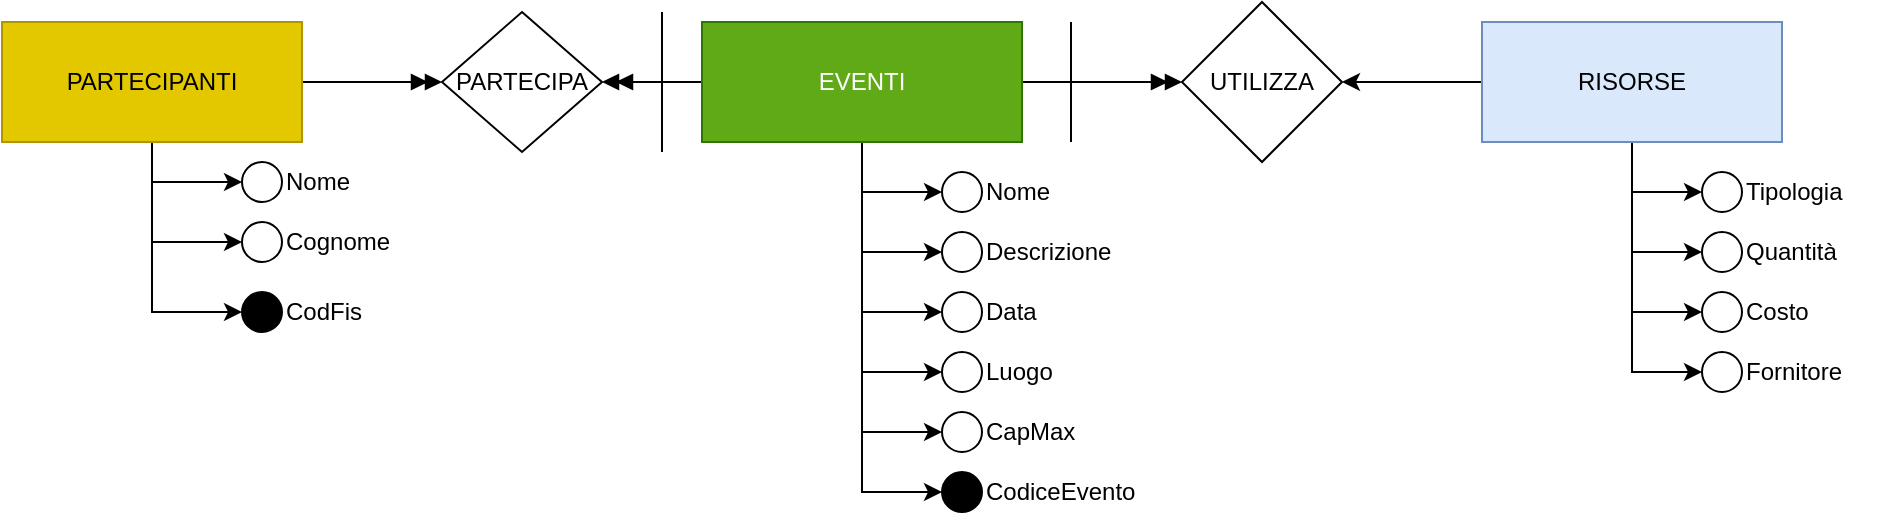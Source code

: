 <mxfile version="23.1.5" type="device">
  <diagram name="Pagina-1" id="Wh0ucBkxRm3K5NCNh3Ew">
    <mxGraphModel dx="864" dy="516" grid="1" gridSize="10" guides="1" tooltips="1" connect="1" arrows="1" fold="1" page="1" pageScale="1" pageWidth="827" pageHeight="1169" math="0" shadow="0">
      <root>
        <mxCell id="0" />
        <mxCell id="1" parent="0" />
        <mxCell id="9gbZTxLX2Z0H48wy4UDL-32" style="edgeStyle=orthogonalEdgeStyle;rounded=0;orthogonalLoop=1;jettySize=auto;html=1;entryX=0;entryY=0.5;entryDx=0;entryDy=0;endArrow=doubleBlock;endFill=1;" parent="1" source="9gbZTxLX2Z0H48wy4UDL-1" target="9gbZTxLX2Z0H48wy4UDL-31" edge="1">
          <mxGeometry relative="1" as="geometry" />
        </mxCell>
        <mxCell id="9gbZTxLX2Z0H48wy4UDL-39" style="edgeStyle=orthogonalEdgeStyle;rounded=0;orthogonalLoop=1;jettySize=auto;html=1;entryX=1;entryY=0.5;entryDx=0;entryDy=0;endArrow=doubleBlock;endFill=1;" parent="1" source="9gbZTxLX2Z0H48wy4UDL-1" target="9gbZTxLX2Z0H48wy4UDL-36" edge="1">
          <mxGeometry relative="1" as="geometry" />
        </mxCell>
        <mxCell id="9gbZTxLX2Z0H48wy4UDL-47" style="edgeStyle=orthogonalEdgeStyle;rounded=0;orthogonalLoop=1;jettySize=auto;html=1;entryX=0;entryY=0.5;entryDx=0;entryDy=0;" parent="1" source="9gbZTxLX2Z0H48wy4UDL-1" target="9gbZTxLX2Z0H48wy4UDL-4" edge="1">
          <mxGeometry relative="1" as="geometry" />
        </mxCell>
        <mxCell id="9gbZTxLX2Z0H48wy4UDL-48" style="edgeStyle=orthogonalEdgeStyle;rounded=0;orthogonalLoop=1;jettySize=auto;html=1;entryX=0;entryY=0.5;entryDx=0;entryDy=0;" parent="1" source="9gbZTxLX2Z0H48wy4UDL-1" target="9gbZTxLX2Z0H48wy4UDL-6" edge="1">
          <mxGeometry relative="1" as="geometry" />
        </mxCell>
        <mxCell id="9gbZTxLX2Z0H48wy4UDL-49" style="edgeStyle=orthogonalEdgeStyle;rounded=0;orthogonalLoop=1;jettySize=auto;html=1;entryX=0;entryY=0.5;entryDx=0;entryDy=0;" parent="1" source="9gbZTxLX2Z0H48wy4UDL-1" target="9gbZTxLX2Z0H48wy4UDL-7" edge="1">
          <mxGeometry relative="1" as="geometry" />
        </mxCell>
        <mxCell id="9gbZTxLX2Z0H48wy4UDL-50" style="edgeStyle=orthogonalEdgeStyle;rounded=0;orthogonalLoop=1;jettySize=auto;html=1;entryX=0;entryY=0.5;entryDx=0;entryDy=0;" parent="1" source="9gbZTxLX2Z0H48wy4UDL-1" target="9gbZTxLX2Z0H48wy4UDL-8" edge="1">
          <mxGeometry relative="1" as="geometry" />
        </mxCell>
        <mxCell id="9gbZTxLX2Z0H48wy4UDL-51" style="edgeStyle=orthogonalEdgeStyle;rounded=0;orthogonalLoop=1;jettySize=auto;html=1;entryX=0;entryY=0.5;entryDx=0;entryDy=0;" parent="1" source="9gbZTxLX2Z0H48wy4UDL-1" target="9gbZTxLX2Z0H48wy4UDL-21" edge="1">
          <mxGeometry relative="1" as="geometry" />
        </mxCell>
        <mxCell id="9gbZTxLX2Z0H48wy4UDL-52" style="edgeStyle=orthogonalEdgeStyle;rounded=0;orthogonalLoop=1;jettySize=auto;html=1;entryX=0;entryY=0.5;entryDx=0;entryDy=0;" parent="1" source="9gbZTxLX2Z0H48wy4UDL-1" target="9gbZTxLX2Z0H48wy4UDL-25" edge="1">
          <mxGeometry relative="1" as="geometry" />
        </mxCell>
        <mxCell id="9gbZTxLX2Z0H48wy4UDL-1" value="EVENTI" style="rounded=0;whiteSpace=wrap;html=1;fillColor=#60a917;strokeColor=#2D7600;fontColor=#ffffff;" parent="1" vertex="1">
          <mxGeometry x="350" y="205" width="160" height="60" as="geometry" />
        </mxCell>
        <mxCell id="9gbZTxLX2Z0H48wy4UDL-38" style="edgeStyle=orthogonalEdgeStyle;rounded=0;orthogonalLoop=1;jettySize=auto;html=1;entryX=0;entryY=0.5;entryDx=0;entryDy=0;endArrow=doubleBlock;endFill=1;" parent="1" source="9gbZTxLX2Z0H48wy4UDL-2" target="9gbZTxLX2Z0H48wy4UDL-36" edge="1">
          <mxGeometry relative="1" as="geometry" />
        </mxCell>
        <mxCell id="9gbZTxLX2Z0H48wy4UDL-45" style="edgeStyle=orthogonalEdgeStyle;rounded=0;orthogonalLoop=1;jettySize=auto;html=1;entryX=0;entryY=0.5;entryDx=0;entryDy=0;" parent="1" source="9gbZTxLX2Z0H48wy4UDL-2" target="9gbZTxLX2Z0H48wy4UDL-9" edge="1">
          <mxGeometry relative="1" as="geometry" />
        </mxCell>
        <mxCell id="9gbZTxLX2Z0H48wy4UDL-66" style="edgeStyle=orthogonalEdgeStyle;rounded=0;orthogonalLoop=1;jettySize=auto;html=1;entryX=0;entryY=0.5;entryDx=0;entryDy=0;" parent="1" source="9gbZTxLX2Z0H48wy4UDL-2" target="9gbZTxLX2Z0H48wy4UDL-62" edge="1">
          <mxGeometry relative="1" as="geometry" />
        </mxCell>
        <mxCell id="9gbZTxLX2Z0H48wy4UDL-67" style="edgeStyle=orthogonalEdgeStyle;rounded=0;orthogonalLoop=1;jettySize=auto;html=1;entryX=0;entryY=0.5;entryDx=0;entryDy=0;" parent="1" source="9gbZTxLX2Z0H48wy4UDL-2" target="9gbZTxLX2Z0H48wy4UDL-64" edge="1">
          <mxGeometry relative="1" as="geometry" />
        </mxCell>
        <mxCell id="9gbZTxLX2Z0H48wy4UDL-2" value="PARTECIPANTI" style="rounded=0;whiteSpace=wrap;html=1;fillColor=#e3c800;fontColor=#000000;strokeColor=#B09500;" parent="1" vertex="1">
          <mxGeometry y="205" width="150" height="60" as="geometry" />
        </mxCell>
        <mxCell id="9gbZTxLX2Z0H48wy4UDL-33" style="edgeStyle=orthogonalEdgeStyle;rounded=0;orthogonalLoop=1;jettySize=auto;html=1;entryX=1;entryY=0.5;entryDx=0;entryDy=0;endArrow=classic;endFill=1;" parent="1" source="9gbZTxLX2Z0H48wy4UDL-3" target="9gbZTxLX2Z0H48wy4UDL-31" edge="1">
          <mxGeometry relative="1" as="geometry" />
        </mxCell>
        <mxCell id="9gbZTxLX2Z0H48wy4UDL-53" style="edgeStyle=orthogonalEdgeStyle;rounded=0;orthogonalLoop=1;jettySize=auto;html=1;entryX=0;entryY=0.5;entryDx=0;entryDy=0;" parent="1" source="9gbZTxLX2Z0H48wy4UDL-3" target="9gbZTxLX2Z0H48wy4UDL-13" edge="1">
          <mxGeometry relative="1" as="geometry" />
        </mxCell>
        <mxCell id="9gbZTxLX2Z0H48wy4UDL-54" style="edgeStyle=orthogonalEdgeStyle;rounded=0;orthogonalLoop=1;jettySize=auto;html=1;entryX=0;entryY=0.5;entryDx=0;entryDy=0;" parent="1" source="9gbZTxLX2Z0H48wy4UDL-3" target="9gbZTxLX2Z0H48wy4UDL-14" edge="1">
          <mxGeometry relative="1" as="geometry" />
        </mxCell>
        <mxCell id="9gbZTxLX2Z0H48wy4UDL-55" style="edgeStyle=orthogonalEdgeStyle;rounded=0;orthogonalLoop=1;jettySize=auto;html=1;entryX=0;entryY=0.5;entryDx=0;entryDy=0;" parent="1" source="9gbZTxLX2Z0H48wy4UDL-3" target="9gbZTxLX2Z0H48wy4UDL-15" edge="1">
          <mxGeometry relative="1" as="geometry" />
        </mxCell>
        <mxCell id="9gbZTxLX2Z0H48wy4UDL-56" style="edgeStyle=orthogonalEdgeStyle;rounded=0;orthogonalLoop=1;jettySize=auto;html=1;entryX=0;entryY=0.5;entryDx=0;entryDy=0;" parent="1" source="9gbZTxLX2Z0H48wy4UDL-3" target="9gbZTxLX2Z0H48wy4UDL-16" edge="1">
          <mxGeometry relative="1" as="geometry" />
        </mxCell>
        <mxCell id="9gbZTxLX2Z0H48wy4UDL-3" value="RISORSE" style="rounded=0;whiteSpace=wrap;html=1;fillColor=#dae8fc;strokeColor=#6c8ebf;" parent="1" vertex="1">
          <mxGeometry x="740" y="205" width="150" height="60" as="geometry" />
        </mxCell>
        <mxCell id="9gbZTxLX2Z0H48wy4UDL-4" value="" style="ellipse;whiteSpace=wrap;html=1;aspect=fixed;" parent="1" vertex="1">
          <mxGeometry x="470" y="280" width="20" height="20" as="geometry" />
        </mxCell>
        <mxCell id="9gbZTxLX2Z0H48wy4UDL-6" value="" style="ellipse;whiteSpace=wrap;html=1;aspect=fixed;" parent="1" vertex="1">
          <mxGeometry x="470" y="310" width="20" height="20" as="geometry" />
        </mxCell>
        <mxCell id="9gbZTxLX2Z0H48wy4UDL-7" value="" style="ellipse;whiteSpace=wrap;html=1;aspect=fixed;" parent="1" vertex="1">
          <mxGeometry x="470" y="340" width="20" height="20" as="geometry" />
        </mxCell>
        <mxCell id="9gbZTxLX2Z0H48wy4UDL-8" value="" style="ellipse;whiteSpace=wrap;html=1;aspect=fixed;" parent="1" vertex="1">
          <mxGeometry x="470" y="370" width="20" height="20" as="geometry" />
        </mxCell>
        <mxCell id="9gbZTxLX2Z0H48wy4UDL-9" value="" style="ellipse;whiteSpace=wrap;html=1;aspect=fixed;" parent="1" vertex="1">
          <mxGeometry x="120" y="275" width="20" height="20" as="geometry" />
        </mxCell>
        <mxCell id="9gbZTxLX2Z0H48wy4UDL-13" value="" style="ellipse;whiteSpace=wrap;html=1;aspect=fixed;" parent="1" vertex="1">
          <mxGeometry x="850" y="280" width="20" height="20" as="geometry" />
        </mxCell>
        <mxCell id="9gbZTxLX2Z0H48wy4UDL-14" value="" style="ellipse;whiteSpace=wrap;html=1;aspect=fixed;" parent="1" vertex="1">
          <mxGeometry x="850" y="310" width="20" height="20" as="geometry" />
        </mxCell>
        <mxCell id="9gbZTxLX2Z0H48wy4UDL-15" value="" style="ellipse;whiteSpace=wrap;html=1;aspect=fixed;" parent="1" vertex="1">
          <mxGeometry x="850" y="340" width="20" height="20" as="geometry" />
        </mxCell>
        <mxCell id="9gbZTxLX2Z0H48wy4UDL-16" value="" style="ellipse;whiteSpace=wrap;html=1;aspect=fixed;" parent="1" vertex="1">
          <mxGeometry x="850" y="370" width="20" height="20" as="geometry" />
        </mxCell>
        <mxCell id="9gbZTxLX2Z0H48wy4UDL-17" value="Nome" style="text;html=1;align=left;verticalAlign=middle;resizable=0;points=[];autosize=1;strokeColor=none;fillColor=none;" parent="1" vertex="1">
          <mxGeometry x="490" y="275" width="60" height="30" as="geometry" />
        </mxCell>
        <mxCell id="9gbZTxLX2Z0H48wy4UDL-18" value="Descrizione" style="text;html=1;align=left;verticalAlign=middle;resizable=0;points=[];autosize=1;strokeColor=none;fillColor=none;" parent="1" vertex="1">
          <mxGeometry x="490" y="305" width="90" height="30" as="geometry" />
        </mxCell>
        <mxCell id="9gbZTxLX2Z0H48wy4UDL-19" value="Data" style="text;html=1;align=left;verticalAlign=middle;resizable=0;points=[];autosize=1;strokeColor=none;fillColor=none;" parent="1" vertex="1">
          <mxGeometry x="490" y="335" width="50" height="30" as="geometry" />
        </mxCell>
        <mxCell id="9gbZTxLX2Z0H48wy4UDL-20" value="Luogo" style="text;html=1;align=left;verticalAlign=middle;resizable=0;points=[];autosize=1;strokeColor=none;fillColor=none;" parent="1" vertex="1">
          <mxGeometry x="490" y="365" width="60" height="30" as="geometry" />
        </mxCell>
        <mxCell id="9gbZTxLX2Z0H48wy4UDL-21" value="" style="ellipse;whiteSpace=wrap;html=1;aspect=fixed;" parent="1" vertex="1">
          <mxGeometry x="470" y="400" width="20" height="20" as="geometry" />
        </mxCell>
        <mxCell id="9gbZTxLX2Z0H48wy4UDL-22" value="CapMax" style="text;html=1;align=left;verticalAlign=middle;resizable=0;points=[];autosize=1;strokeColor=none;fillColor=none;" parent="1" vertex="1">
          <mxGeometry x="490" y="395" width="70" height="30" as="geometry" />
        </mxCell>
        <mxCell id="9gbZTxLX2Z0H48wy4UDL-23" value="Nome" style="text;html=1;align=left;verticalAlign=middle;resizable=0;points=[];autosize=1;strokeColor=none;fillColor=none;" parent="1" vertex="1">
          <mxGeometry x="140" y="270" width="60" height="30" as="geometry" />
        </mxCell>
        <mxCell id="9gbZTxLX2Z0H48wy4UDL-25" value="" style="ellipse;whiteSpace=wrap;html=1;aspect=fixed;strokeColor=#000000;fillColor=#000000;" parent="1" vertex="1">
          <mxGeometry x="470" y="430" width="20" height="20" as="geometry" />
        </mxCell>
        <mxCell id="9gbZTxLX2Z0H48wy4UDL-26" value="CodiceEvento" style="text;html=1;align=left;verticalAlign=middle;resizable=0;points=[];autosize=1;strokeColor=none;fillColor=none;" parent="1" vertex="1">
          <mxGeometry x="490" y="425" width="100" height="30" as="geometry" />
        </mxCell>
        <mxCell id="9gbZTxLX2Z0H48wy4UDL-27" value="Tipologia" style="text;html=1;align=left;verticalAlign=middle;resizable=0;points=[];autosize=1;strokeColor=none;fillColor=none;" parent="1" vertex="1">
          <mxGeometry x="870" y="275" width="70" height="30" as="geometry" />
        </mxCell>
        <mxCell id="9gbZTxLX2Z0H48wy4UDL-28" value="Quantità" style="text;html=1;align=left;verticalAlign=middle;resizable=0;points=[];autosize=1;strokeColor=none;fillColor=none;" parent="1" vertex="1">
          <mxGeometry x="870" y="305" width="70" height="30" as="geometry" />
        </mxCell>
        <mxCell id="9gbZTxLX2Z0H48wy4UDL-29" value="Costo" style="text;html=1;align=left;verticalAlign=middle;resizable=0;points=[];autosize=1;strokeColor=none;fillColor=none;" parent="1" vertex="1">
          <mxGeometry x="870" y="335" width="50" height="30" as="geometry" />
        </mxCell>
        <mxCell id="9gbZTxLX2Z0H48wy4UDL-30" value="Fornitore" style="text;html=1;align=left;verticalAlign=middle;resizable=0;points=[];autosize=1;strokeColor=none;fillColor=none;" parent="1" vertex="1">
          <mxGeometry x="870" y="365" width="70" height="30" as="geometry" />
        </mxCell>
        <mxCell id="9gbZTxLX2Z0H48wy4UDL-31" value="UTILIZZA" style="rhombus;whiteSpace=wrap;html=1;" parent="1" vertex="1">
          <mxGeometry x="590" y="195" width="80" height="80" as="geometry" />
        </mxCell>
        <mxCell id="9gbZTxLX2Z0H48wy4UDL-34" value="" style="endArrow=none;html=1;rounded=0;" parent="1" edge="1">
          <mxGeometry width="50" height="50" relative="1" as="geometry">
            <mxPoint x="534.5" y="265" as="sourcePoint" />
            <mxPoint x="534.5" y="205" as="targetPoint" />
          </mxGeometry>
        </mxCell>
        <mxCell id="9gbZTxLX2Z0H48wy4UDL-36" value="PARTECIPA" style="rhombus;whiteSpace=wrap;html=1;" parent="1" vertex="1">
          <mxGeometry x="220" y="200" width="80" height="70" as="geometry" />
        </mxCell>
        <mxCell id="9gbZTxLX2Z0H48wy4UDL-59" value="" style="endArrow=none;html=1;rounded=0;" parent="1" edge="1">
          <mxGeometry width="50" height="50" relative="1" as="geometry">
            <mxPoint x="330" y="270" as="sourcePoint" />
            <mxPoint x="330" y="200" as="targetPoint" />
          </mxGeometry>
        </mxCell>
        <mxCell id="9gbZTxLX2Z0H48wy4UDL-62" value="" style="ellipse;whiteSpace=wrap;html=1;aspect=fixed;" parent="1" vertex="1">
          <mxGeometry x="120" y="305" width="20" height="20" as="geometry" />
        </mxCell>
        <mxCell id="9gbZTxLX2Z0H48wy4UDL-63" value="Cognome" style="text;html=1;align=left;verticalAlign=middle;resizable=0;points=[];autosize=1;strokeColor=none;fillColor=none;" parent="1" vertex="1">
          <mxGeometry x="140" y="300" width="80" height="30" as="geometry" />
        </mxCell>
        <mxCell id="9gbZTxLX2Z0H48wy4UDL-64" value="" style="ellipse;whiteSpace=wrap;html=1;aspect=fixed;fillColor=#000000;" parent="1" vertex="1">
          <mxGeometry x="120" y="340" width="20" height="20" as="geometry" />
        </mxCell>
        <mxCell id="9gbZTxLX2Z0H48wy4UDL-65" value="CodFis" style="text;html=1;align=left;verticalAlign=middle;resizable=0;points=[];autosize=1;strokeColor=none;fillColor=none;" parent="1" vertex="1">
          <mxGeometry x="140" y="335" width="60" height="30" as="geometry" />
        </mxCell>
      </root>
    </mxGraphModel>
  </diagram>
</mxfile>
